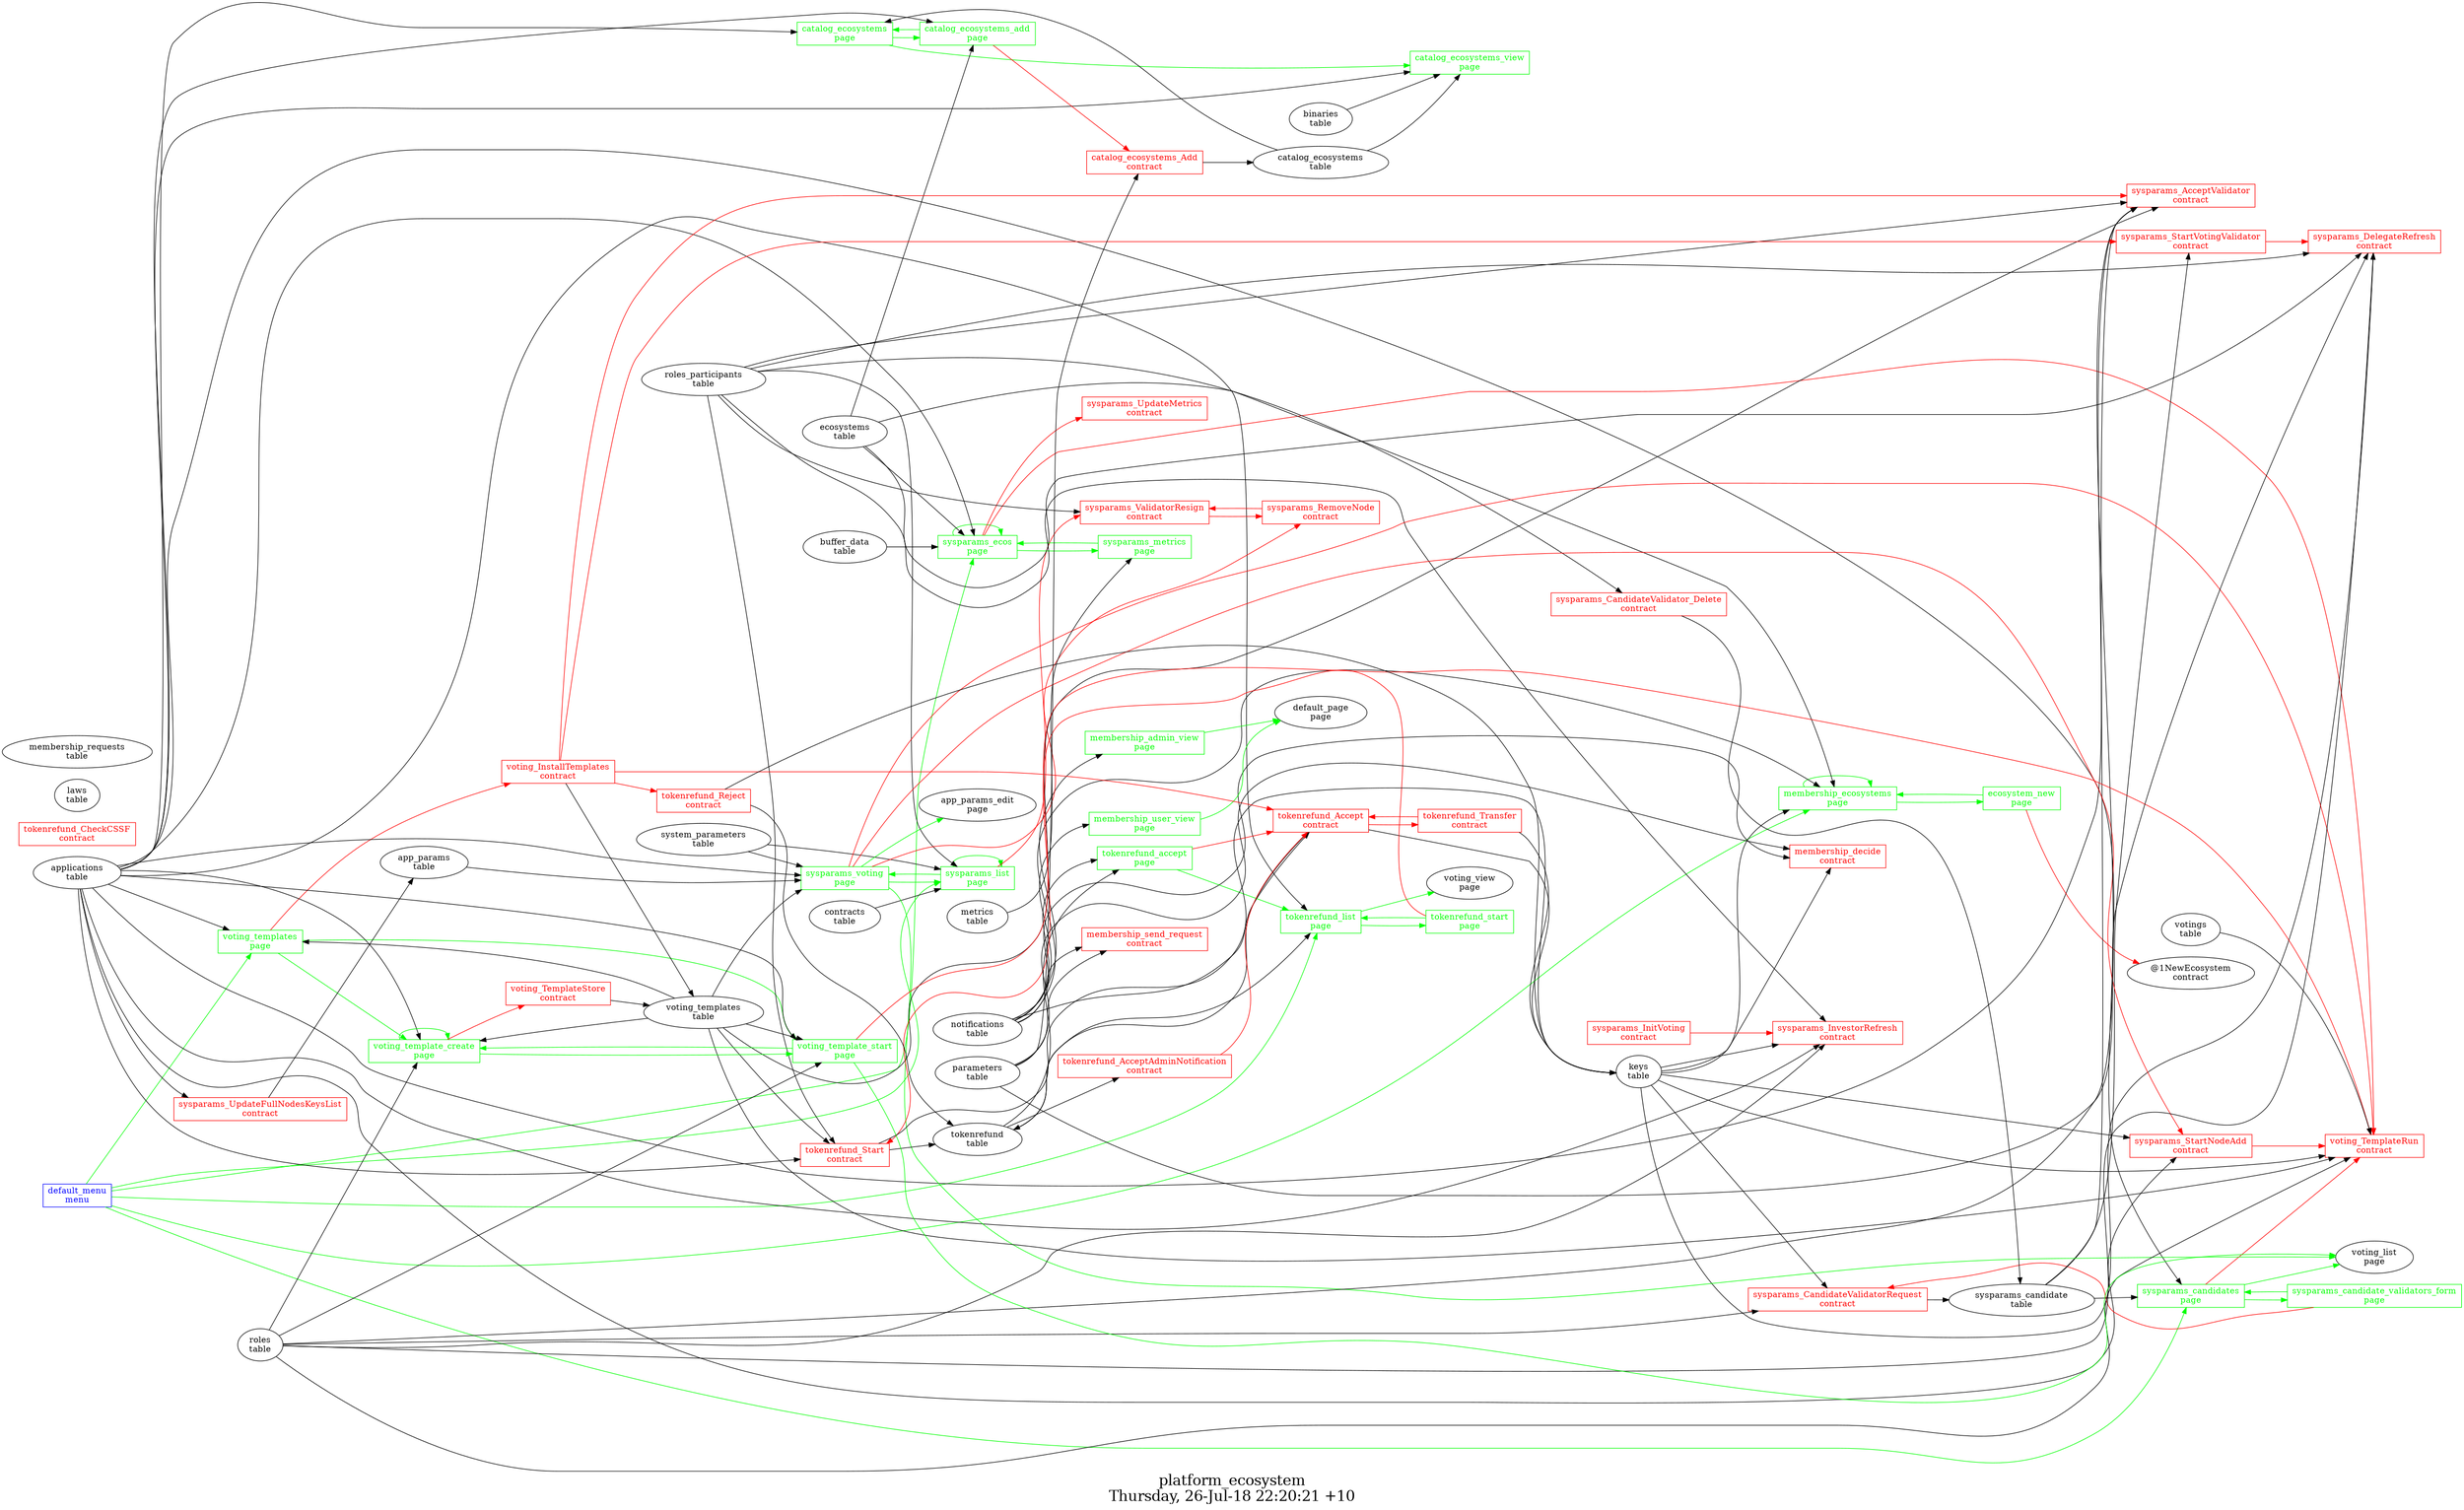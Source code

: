 digraph G {
fontsize="24";
label="platform_ecosystem\nThursday, 26-Jul-18 22:20:21 +10";
nojustify=true;
ordering=out;
rankdir=LR;
size="30";
"default_menu\nmenu" -> "voting_templates\npage"  [ color=green ]
"default_menu\nmenu" -> "sysparams_list\npage"  [ color=green ]
"default_menu\nmenu" -> "sysparams_candidates\npage"  [ color=green ]
"default_menu\nmenu" -> "sysparams_ecos\npage"  [ color=green ]
"default_menu\nmenu" -> "tokenrefund_list\npage"  [ color=green ]
"default_menu\nmenu" -> "membership_ecosystems\npage"  [ color=green ]
"default_menu\nmenu" [color=blue, fontcolor=blue, group=menus, shape=record];
"applications\ntable" -> "catalog_ecosystems\npage"
"catalog_ecosystems\ntable" -> "catalog_ecosystems\npage"
"catalog_ecosystems\npage" -> "catalog_ecosystems_add\npage"  [ color=green ]
"catalog_ecosystems\npage" -> "catalog_ecosystems_view\npage"  [ color=green ]
"catalog_ecosystems\npage" [color=green, fontcolor=green, group=pages, shape=record];
"catalog_ecosystems_add\npage" -> "catalog_ecosystems_Add\ncontract"  [ color=red ]
"ecosystems\ntable" -> "catalog_ecosystems_add\npage"
"applications\ntable" -> "catalog_ecosystems_add\npage"
"catalog_ecosystems_add\npage" -> "catalog_ecosystems\npage"  [ color=green ]
"catalog_ecosystems_add\npage" [color=green, fontcolor=green, group=pages, shape=record];
"applications\ntable" -> "catalog_ecosystems_view\npage"
"catalog_ecosystems\ntable" -> "catalog_ecosystems_view\npage"
"binaries\ntable" -> "catalog_ecosystems_view\npage"
"catalog_ecosystems_view\npage" [color=green, fontcolor=green, group=pages, shape=record];
"ecosystem_new\npage" -> "@1NewEcosystem\ncontract"  [ color=red ]
"ecosystem_new\npage" -> "membership_ecosystems\npage"  [ color=green ]
"ecosystem_new\npage" [color=green, fontcolor=green, group=pages, shape=record];
"notifications\ntable" -> "membership_admin_view\npage"
"membership_admin_view\npage" -> "default_page\npage"  [ color=green ]
"membership_admin_view\npage" [color=green, fontcolor=green, group=pages, shape=record];
"ecosystems\ntable" -> "membership_ecosystems\npage"
"notifications\ntable" -> "membership_ecosystems\npage"
"keys\ntable" -> "membership_ecosystems\npage"
"membership_ecosystems\npage" -> "ecosystem_new\npage"  [ color=green ]
"membership_ecosystems\npage" -> "membership_ecosystems\npage"  [ color=green ]
"membership_ecosystems\npage" [color=green, fontcolor=green, group=pages, shape=record];
"notifications\ntable" -> "membership_user_view\npage"
"membership_user_view\npage" -> "default_page\npage"  [ color=green ]
"membership_user_view\npage" [color=green, fontcolor=green, group=pages, shape=record];
"sysparams_candidate_validators_form\npage" -> "sysparams_CandidateValidatorRequest\ncontract"  [ color=red ]
"sysparams_candidate_validators_form\npage" -> "sysparams_candidates\npage"  [ color=green ]
"sysparams_candidate_validators_form\npage" [color=green, fontcolor=green, group=pages, shape=record];
"sysparams_candidates\npage" -> "voting_TemplateRun\ncontract"  [ color=red ]
"applications\ntable" -> "sysparams_candidates\npage"
"sysparams_candidate\ntable" -> "sysparams_candidates\npage"
"sysparams_candidates\npage" -> "voting_list\npage"  [ color=green ]
"sysparams_candidates\npage" -> "sysparams_candidate_validators_form\npage"  [ color=green ]
"sysparams_candidates\npage" [color=green, fontcolor=green, group=pages, shape=record];
"sysparams_ecos\npage" -> "voting_TemplateRun\ncontract"  [ color=red ]
"sysparams_ecos\npage" -> "sysparams_UpdateMetrics\ncontract"  [ color=red ]
"applications\ntable" -> "sysparams_ecos\npage"
"buffer_data\ntable" -> "sysparams_ecos\npage"
"ecosystems\ntable" -> "sysparams_ecos\npage"
"sysparams_ecos\npage" -> "sysparams_ecos\npage"  [ color=green ]
"sysparams_ecos\npage" -> "sysparams_metrics\npage"  [ color=green ]
"sysparams_ecos\npage" [color=green, fontcolor=green, group=pages, shape=record];
"sysparams_list\npage" -> "sysparams_ValidatorResign\ncontract"  [ color=red ]
"system_parameters\ntable" -> "sysparams_list\npage"
"contracts\ntable" -> "sysparams_list\npage"
"roles_participants\ntable" -> "sysparams_list\npage"
"sysparams_list\npage" -> "sysparams_voting\npage"  [ color=green ]
"sysparams_list\npage" -> "sysparams_list\npage"  [ color=green ]
"sysparams_list\npage" [color=green, fontcolor=green, group=pages, shape=record];
"metrics\ntable" -> "sysparams_metrics\npage"
"sysparams_metrics\npage" -> "sysparams_ecos\npage"  [ color=green ]
"sysparams_metrics\npage" [color=green, fontcolor=green, group=pages, shape=record];
"sysparams_voting\npage" -> "voting_TemplateRun\ncontract"  [ color=red ]
"sysparams_voting\npage" -> "sysparams_StartNodeAdd\ncontract"  [ color=red ]
"sysparams_voting\npage" -> "sysparams_RemoveNode\ncontract"  [ color=red ]
"applications\ntable" -> "sysparams_voting\npage"
"system_parameters\ntable" -> "sysparams_voting\npage"
"voting_templates\ntable" -> "sysparams_voting\npage"
"app_params\ntable" -> "sysparams_voting\npage"
"sysparams_voting\npage" -> "sysparams_list\npage"  [ color=green ]
"sysparams_voting\npage" -> "voting_list\npage"  [ color=green ]
"sysparams_voting\npage" -> "app_params_edit\npage"  [ color=green ]
"sysparams_voting\npage" [color=green, fontcolor=green, group=pages, shape=record];
"tokenrefund_accept\npage" -> "tokenrefund_Accept\ncontract"  [ color=red ]
"notifications\ntable" -> "tokenrefund_accept\npage"
"tokenrefund\ntable" -> "tokenrefund_accept\npage"
"tokenrefund_accept\npage" -> "tokenrefund_list\npage"  [ color=green ]
"tokenrefund_accept\npage" [color=green, fontcolor=green, group=pages, shape=record];
"applications\ntable" -> "tokenrefund_list\npage"
"tokenrefund\ntable" -> "tokenrefund_list\npage"
"tokenrefund_list\npage" -> "voting_view\npage"  [ color=green ]
"tokenrefund_list\npage" -> "tokenrefund_start\npage"  [ color=green ]
"tokenrefund_list\npage" [color=green, fontcolor=green, group=pages, shape=record];
"tokenrefund_start\npage" -> "tokenrefund_Start\ncontract"  [ color=red ]
"tokenrefund_start\npage" -> "tokenrefund_list\npage"  [ color=green ]
"tokenrefund_start\npage" [color=green, fontcolor=green, group=pages, shape=record];
"voting_template_create\npage" -> "voting_TemplateStore\ncontract"  [ color=red ]
"applications\ntable" -> "voting_template_create\npage"
"voting_templates\ntable" -> "voting_template_create\npage"
"roles\ntable" -> "voting_template_create\npage"
"voting_template_create\npage" -> "voting_template_create\npage"  [ color=green ]
"voting_template_create\npage" -> "voting_template_start\npage"  [ color=green ]
"voting_template_create\npage" [color=green, fontcolor=green, group=pages, shape=record];
"voting_template_start\npage" -> "voting_TemplateRun\ncontract"  [ color=red ]
"applications\ntable" -> "voting_template_start\npage"
"voting_templates\ntable" -> "voting_template_start\npage"
"roles\ntable" -> "voting_template_start\npage"
"voting_template_start\npage" -> "voting_template_create\npage"  [ color=green ]
"voting_template_start\npage" -> "voting_list\npage"  [ color=green ]
"voting_template_start\npage" [color=green, fontcolor=green, group=pages, shape=record];
"voting_templates\npage" -> "voting_InstallTemplates\ncontract"  [ color=red ]
"applications\ntable" -> "voting_templates\npage"
"voting_templates\ntable" -> "voting_templates\npage"
"voting_templates\npage" -> "voting_template_start\npage"  [ color=green ]
"voting_templates\npage" -> "voting_template_create\npage"  [ color=green ]
"voting_templates\npage" [color=green, fontcolor=green, group=pages, shape=record];
"catalog_ecosystems_Add\ncontract" -> "catalog_ecosystems\ntable"  [ color="" ]
"parameters\ntable" -> "catalog_ecosystems_Add\ncontract"
"catalog_ecosystems_Add\ncontract" [color=red, fontcolor=red, group=contracts, shape=record];
"notifications\ntable" -> "membership_decide\ncontract"
"parameters\ntable" -> "membership_decide\ncontract"
"keys\ntable" -> "membership_decide\ncontract"
"membership_decide\ncontract" [color=red, fontcolor=red, group=contracts, shape=record];
"notifications\ntable" -> "membership_send_request\ncontract"
"parameters\ntable" -> "membership_send_request\ncontract"
"membership_send_request\ncontract" [color=red, fontcolor=red, group=contracts, shape=record];
"applications\ntable" -> "sysparams_AcceptValidator\ncontract"
"voting_templates\ntable" -> "sysparams_AcceptValidator\ncontract"
"sysparams_candidate\ntable" -> "sysparams_AcceptValidator\ncontract"
"roles_participants\ntable" -> "sysparams_AcceptValidator\ncontract"
"roles\ntable" -> "sysparams_AcceptValidator\ncontract"
"sysparams_AcceptValidator\ncontract" [color=red, fontcolor=red, group=contracts, shape=record];
"sysparams_CandidateValidatorRequest\ncontract" -> "sysparams_candidate\ntable"  [ color="" ]
"keys\ntable" -> "sysparams_CandidateValidatorRequest\ncontract"
"roles\ntable" -> "sysparams_CandidateValidatorRequest\ncontract"
"sysparams_CandidateValidatorRequest\ncontract" [color=red, fontcolor=red, group=contracts, shape=record];
"sysparams_CandidateValidator_Delete\ncontract" -> "sysparams_candidate\ntable"  [ color="" ]
"roles_participants\ntable" -> "sysparams_CandidateValidator_Delete\ncontract"
"sysparams_CandidateValidator_Delete\ncontract" [color=red, fontcolor=red, group=contracts, shape=record];
"roles\ntable" -> "sysparams_DelegateRefresh\ncontract"
"ecosystems\ntable" -> "sysparams_DelegateRefresh\ncontract"
"parameters\ntable" -> "sysparams_DelegateRefresh\ncontract"
"roles_participants\ntable" -> "sysparams_DelegateRefresh\ncontract"
"keys\ntable" -> "sysparams_DelegateRefresh\ncontract"
"sysparams_DelegateRefresh\ncontract" [color=red, fontcolor=red, group=contracts, shape=record];
"sysparams_InitVoting\ncontract" -> "sysparams_InvestorRefresh\ncontract"  [ color=red ]
"sysparams_InitVoting\ncontract" [color=red, fontcolor=red, group=contracts, shape=record];
"roles\ntable" -> "sysparams_InvestorRefresh\ncontract"
"applications\ntable" -> "sysparams_InvestorRefresh\ncontract"
"keys\ntable" -> "sysparams_InvestorRefresh\ncontract"
"roles_participants\ntable" -> "sysparams_InvestorRefresh\ncontract"
"sysparams_InvestorRefresh\ncontract" [color=red, fontcolor=red, group=contracts, shape=record];
"sysparams_RemoveNode\ncontract" -> "sysparams_ValidatorResign\ncontract"  [ color=red ]
"sysparams_RemoveNode\ncontract" [color=red, fontcolor=red, group=contracts, shape=record];
"sysparams_StartNodeAdd\ncontract" -> "voting_TemplateRun\ncontract"  [ color=red ]
"keys\ntable" -> "sysparams_StartNodeAdd\ncontract"
"applications\ntable" -> "sysparams_StartNodeAdd\ncontract"
"sysparams_StartNodeAdd\ncontract" [color=red, fontcolor=red, group=contracts, shape=record];
"sysparams_StartVotingValidator\ncontract" -> "sysparams_DelegateRefresh\ncontract"  [ color=red ]
"sysparams_candidate\ntable" -> "sysparams_StartVotingValidator\ncontract"
"sysparams_StartVotingValidator\ncontract" [color=red, fontcolor=red, group=contracts, shape=record];
"sysparams_UpdateFullNodesKeysList\ncontract" -> "app_params\ntable"  [ color="" ]
"applications\ntable" -> "sysparams_UpdateFullNodesKeysList\ncontract"
"sysparams_UpdateFullNodesKeysList\ncontract" [color=red, fontcolor=red, group=contracts, shape=record];
"sysparams_UpdateMetrics\ncontract" [color=red, fontcolor=red, group=contracts, shape=record];
"sysparams_ValidatorResign\ncontract" -> "sysparams_RemoveNode\ncontract"  [ color=red ]
"roles_participants\ntable" -> "sysparams_ValidatorResign\ncontract"
"sysparams_ValidatorResign\ncontract" [color=red, fontcolor=red, group=contracts, shape=record];
"tokenrefund_Accept\ncontract" -> "tokenrefund_Transfer\ncontract"  [ color=red ]
"tokenrefund_Accept\ncontract" -> "keys\ntable"  [ color="" ]
"tokenrefund_Accept\ncontract" -> "tokenrefund\ntable"  [ color="" ]
"notifications\ntable" -> "tokenrefund_Accept\ncontract"
"tokenrefund_Accept\ncontract" [color=red, fontcolor=red, group=contracts, shape=record];
"tokenrefund_AcceptAdminNotification\ncontract" -> "tokenrefund_Accept\ncontract"  [ color=red ]
"tokenrefund\ntable" -> "tokenrefund_AcceptAdminNotification\ncontract"
"tokenrefund_AcceptAdminNotification\ncontract" [color=red, fontcolor=red, group=contracts, shape=record];
"tokenrefund_CheckCSSF\ncontract" [color=red, fontcolor=red, group=contracts, shape=record];
"tokenrefund_Reject\ncontract" -> "keys\ntable"  [ color="" ]
"tokenrefund_Reject\ncontract" -> "tokenrefund\ntable"  [ color="" ]
"tokenrefund_Reject\ncontract" [color=red, fontcolor=red, group=contracts, shape=record];
"tokenrefund_Start\ncontract" -> "keys\ntable"  [ color="" ]
"tokenrefund_Start\ncontract" -> "tokenrefund\ntable"  [ color="" ]
"applications\ntable" -> "tokenrefund_Start\ncontract"
"voting_templates\ntable" -> "tokenrefund_Start\ncontract"
"roles_participants\ntable" -> "tokenrefund_Start\ncontract"
"tokenrefund_Start\ncontract" [color=red, fontcolor=red, group=contracts, shape=record];
"tokenrefund_Transfer\ncontract" -> "tokenrefund_Accept\ncontract"  [ color=red ]
"tokenrefund_Transfer\ncontract" -> "keys\ntable"  [ color="" ]
"tokenrefund_Transfer\ncontract" [color=red, fontcolor=red, group=contracts, shape=record];
"voting_InstallTemplates\ncontract" -> "sysparams_AcceptValidator\ncontract"  [ color=red ]
"voting_InstallTemplates\ncontract" -> "sysparams_StartVotingValidator\ncontract"  [ color=red ]
"voting_InstallTemplates\ncontract" -> "tokenrefund_Accept\ncontract"  [ color=red ]
"voting_InstallTemplates\ncontract" -> "tokenrefund_Reject\ncontract"  [ color=red ]
"voting_InstallTemplates\ncontract" -> "voting_templates\ntable"  [ color="" ]
"voting_InstallTemplates\ncontract" [color=red, fontcolor=red, group=contracts, shape=record];
"voting_templates\ntable" -> "voting_TemplateRun\ncontract"
"keys\ntable" -> "voting_TemplateRun\ncontract"
"roles\ntable" -> "voting_TemplateRun\ncontract"
"votings\ntable" -> "voting_TemplateRun\ncontract"
"voting_TemplateRun\ncontract" [color=red, fontcolor=red, group=contracts, shape=record];
"voting_TemplateStore\ncontract" -> "voting_templates\ntable"  [ color="" ]
"voting_TemplateStore\ncontract" [color=red, fontcolor=red, group=contracts, shape=record];
"catalog_ecosystems\ntable" [color="", fontcolor="", group=tables, shape=""];
"laws\ntable" [color="", fontcolor="", group=tables, shape=""];
"membership_requests\ntable" [color="", fontcolor="", group=tables, shape=""];
"sysparams_candidate\ntable" [color="", fontcolor="", group=tables, shape=""];
"tokenrefund\ntable" [color="", fontcolor="", group=tables, shape=""];
"voting_templates\ntable" [color="", fontcolor="", group=tables, shape=""];
}
